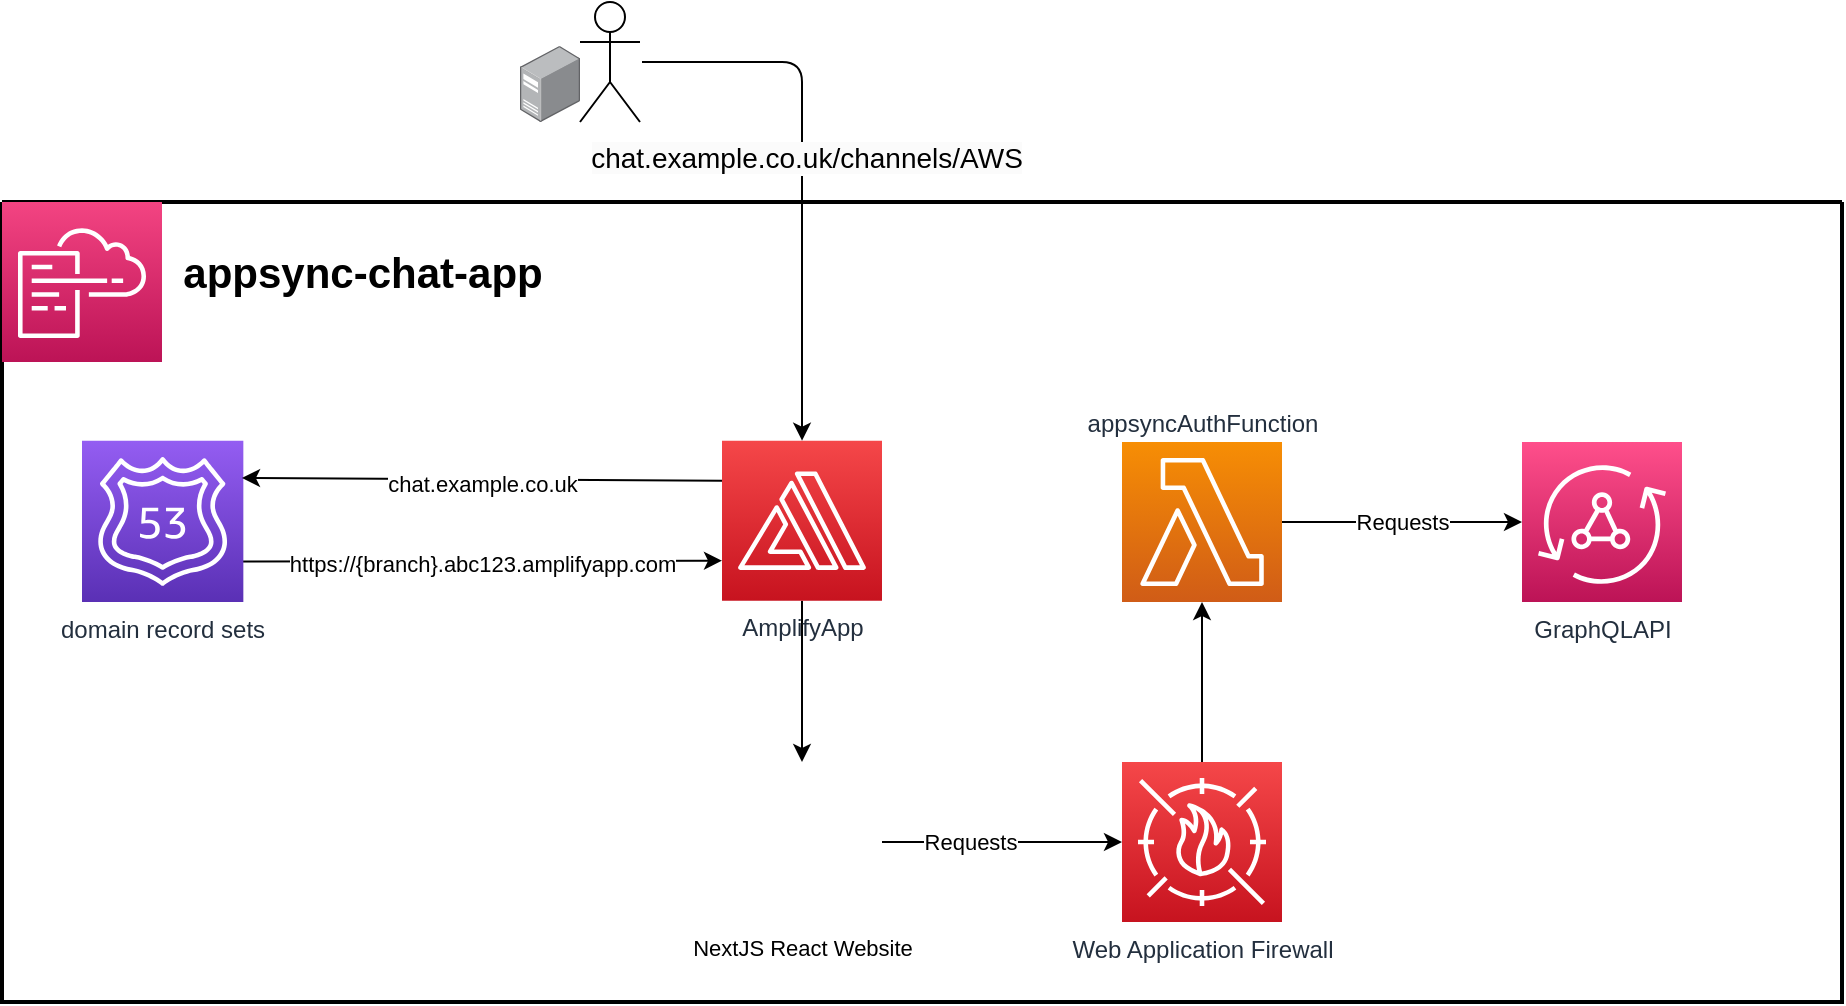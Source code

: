 <mxfile>
    <diagram id="LebaA7XyPv7hiL9rpDjV" name="Page-1">
        <mxGraphModel dx="2029" dy="1147" grid="1" gridSize="10" guides="1" tooltips="1" connect="1" arrows="1" fold="1" page="1" pageScale="1" pageWidth="827" pageHeight="1169" math="0" shadow="0">
            <root>
                <mxCell id="0"/>
                <mxCell id="1" parent="0"/>
                <mxCell id="EJCW57WBnG-bgi1SWPoG-4" value="" style="swimlane;startSize=0;strokeWidth=2;" parent="1" vertex="1">
                    <mxGeometry x="-480" y="280" width="920" height="400" as="geometry"/>
                </mxCell>
                <mxCell id="EJCW57WBnG-bgi1SWPoG-5" value="&lt;h2 class=&quot;awsui_header-text_1r9lg_5gt1n_553&quot; style=&quot;font-size: 21px;&quot;&gt;appsync-chat-app&lt;/h2&gt;" style="text;html=1;align=center;verticalAlign=middle;resizable=0;points=[];autosize=1;strokeColor=none;fillColor=none;fontSize=21;" parent="EJCW57WBnG-bgi1SWPoG-4" vertex="1">
                    <mxGeometry x="80" width="200" height="70" as="geometry"/>
                </mxCell>
                <mxCell id="EJCW57WBnG-bgi1SWPoG-6" value="" style="sketch=0;points=[[0,0,0],[0.25,0,0],[0.5,0,0],[0.75,0,0],[1,0,0],[0,1,0],[0.25,1,0],[0.5,1,0],[0.75,1,0],[1,1,0],[0,0.25,0],[0,0.5,0],[0,0.75,0],[1,0.25,0],[1,0.5,0],[1,0.75,0]];points=[[0,0,0],[0.25,0,0],[0.5,0,0],[0.75,0,0],[1,0,0],[0,1,0],[0.25,1,0],[0.5,1,0],[0.75,1,0],[1,1,0],[0,0.25,0],[0,0.5,0],[0,0.75,0],[1,0.25,0],[1,0.5,0],[1,0.75,0]];outlineConnect=0;fontColor=#232F3E;gradientColor=#F34482;gradientDirection=north;fillColor=#BC1356;strokeColor=#ffffff;dashed=0;verticalLabelPosition=bottom;verticalAlign=top;align=center;html=1;fontSize=12;fontStyle=0;aspect=fixed;shape=mxgraph.aws4.resourceIcon;resIcon=mxgraph.aws4.cloudformation;" parent="EJCW57WBnG-bgi1SWPoG-4" vertex="1">
                    <mxGeometry width="80" height="80" as="geometry"/>
                </mxCell>
                <mxCell id="88" style="edgeStyle=none;html=1;exitX=0;exitY=0.75;exitDx=0;exitDy=0;exitPerimeter=0;entryX=0;entryY=0.75;entryDx=0;entryDy=0;entryPerimeter=0;" edge="1" parent="EJCW57WBnG-bgi1SWPoG-4" source="90" target="82">
                    <mxGeometry relative="1" as="geometry">
                        <mxPoint x="320" y="180.082" as="targetPoint"/>
                    </mxGeometry>
                </mxCell>
                <mxCell id="89" value="https://{branch}.abc123.amplifyapp.com" style="edgeLabel;html=1;align=center;verticalAlign=middle;resizable=0;points=[];fontSize=11;" vertex="1" connectable="0" parent="88">
                    <mxGeometry x="0.059" y="-1" relative="1" as="geometry">
                        <mxPoint x="30" as="offset"/>
                    </mxGeometry>
                </mxCell>
                <mxCell id="90" value="domain record sets" style="sketch=0;points=[[0,0,0],[0.25,0,0],[0.5,0,0],[0.75,0,0],[1,0,0],[0,1,0],[0.25,1,0],[0.5,1,0],[0.75,1,0],[1,1,0],[0,0.25,0],[0,0.5,0],[0,0.75,0],[1,0.25,0],[1,0.5,0],[1,0.75,0]];outlineConnect=0;fontColor=#232F3E;gradientColor=#945DF2;gradientDirection=north;fillColor=#5A30B5;strokeColor=#ffffff;dashed=0;verticalLabelPosition=bottom;verticalAlign=top;align=center;html=1;fontSize=12;fontStyle=0;aspect=fixed;shape=mxgraph.aws4.resourceIcon;resIcon=mxgraph.aws4.route_53;" vertex="1" parent="EJCW57WBnG-bgi1SWPoG-4">
                    <mxGeometry x="40" y="119.33" width="80.67" height="80.67" as="geometry"/>
                </mxCell>
                <mxCell id="85" style="edgeStyle=none;html=1;exitX=0;exitY=0.25;exitDx=0;exitDy=0;exitPerimeter=0;" edge="1" parent="EJCW57WBnG-bgi1SWPoG-4" source="82">
                    <mxGeometry relative="1" as="geometry">
                        <mxPoint x="320" y="140.247" as="sourcePoint"/>
                        <mxPoint x="120" y="138" as="targetPoint"/>
                    </mxGeometry>
                </mxCell>
                <mxCell id="86" value="chat.example.co.uk" style="edgeLabel;html=1;align=center;verticalAlign=middle;resizable=0;points=[];fontSize=11;" vertex="1" connectable="0" parent="85">
                    <mxGeometry x="-0.118" y="2" relative="1" as="geometry">
                        <mxPoint x="-14" as="offset"/>
                    </mxGeometry>
                </mxCell>
                <mxCell id="94" style="edgeStyle=none;html=1;entryX=0.5;entryY=0;entryDx=0;entryDy=0;fontSize=11;" edge="1" parent="EJCW57WBnG-bgi1SWPoG-4" source="82" target="93">
                    <mxGeometry relative="1" as="geometry"/>
                </mxCell>
                <mxCell id="82" value="AmplifyApp" style="sketch=0;points=[[0,0,0],[0.25,0,0],[0.5,0,0],[0.75,0,0],[1,0,0],[0,1,0],[0.25,1,0],[0.5,1,0],[0.75,1,0],[1,1,0],[0,0.25,0],[0,0.5,0],[0,0.75,0],[1,0.25,0],[1,0.5,0],[1,0.75,0]];outlineConnect=0;fontColor=#232F3E;gradientColor=#F54749;gradientDirection=north;fillColor=#C7131F;strokeColor=#ffffff;dashed=0;verticalLabelPosition=bottom;verticalAlign=top;align=center;html=1;fontSize=12;fontStyle=0;aspect=fixed;shape=mxgraph.aws4.resourceIcon;resIcon=mxgraph.aws4.amplify;" vertex="1" parent="EJCW57WBnG-bgi1SWPoG-4">
                    <mxGeometry x="360" y="119.33" width="80" height="80" as="geometry"/>
                </mxCell>
                <mxCell id="97" style="edgeStyle=none;html=1;entryX=0;entryY=0.5;entryDx=0;entryDy=0;entryPerimeter=0;fontSize=11;" edge="1" parent="EJCW57WBnG-bgi1SWPoG-4" source="93" target="84">
                    <mxGeometry relative="1" as="geometry"/>
                </mxCell>
                <mxCell id="98" value="Requests" style="edgeLabel;html=1;align=center;verticalAlign=middle;resizable=0;points=[];fontSize=11;" vertex="1" connectable="0" parent="97">
                    <mxGeometry x="0.412" relative="1" as="geometry">
                        <mxPoint x="-41" as="offset"/>
                    </mxGeometry>
                </mxCell>
                <mxCell id="93" value="NextJS React Website" style="shape=image;html=1;verticalAlign=top;verticalLabelPosition=bottom;labelBackgroundColor=#ffffff;imageAspect=0;aspect=fixed;image=https://cdn3.iconfinder.com/data/icons/brands-pack/240/react-128.png;strokeWidth=2;fontSize=11;" vertex="1" parent="EJCW57WBnG-bgi1SWPoG-4">
                    <mxGeometry x="360" y="280" width="80" height="80" as="geometry"/>
                </mxCell>
                <mxCell id="99" style="edgeStyle=none;html=1;fontSize=11;" edge="1" parent="EJCW57WBnG-bgi1SWPoG-4" source="84" target="79">
                    <mxGeometry relative="1" as="geometry"/>
                </mxCell>
                <mxCell id="84" value="Web Application Firewall" style="sketch=0;points=[[0,0,0],[0.25,0,0],[0.5,0,0],[0.75,0,0],[1,0,0],[0,1,0],[0.25,1,0],[0.5,1,0],[0.75,1,0],[1,1,0],[0,0.25,0],[0,0.5,0],[0,0.75,0],[1,0.25,0],[1,0.5,0],[1,0.75,0]];outlineConnect=0;fontColor=#232F3E;gradientColor=#F54749;gradientDirection=north;fillColor=#C7131F;strokeColor=#ffffff;dashed=0;verticalLabelPosition=bottom;verticalAlign=top;align=center;html=1;fontSize=12;fontStyle=0;aspect=fixed;shape=mxgraph.aws4.resourceIcon;resIcon=mxgraph.aws4.waf;" vertex="1" parent="EJCW57WBnG-bgi1SWPoG-4">
                    <mxGeometry x="560" y="280" width="80" height="80" as="geometry"/>
                </mxCell>
                <mxCell id="100" style="edgeStyle=none;html=1;entryX=0;entryY=0.5;entryDx=0;entryDy=0;entryPerimeter=0;fontSize=11;" edge="1" parent="EJCW57WBnG-bgi1SWPoG-4" source="79" target="83">
                    <mxGeometry relative="1" as="geometry"/>
                </mxCell>
                <mxCell id="101" value="Requests" style="edgeLabel;html=1;align=center;verticalAlign=middle;resizable=0;points=[];fontSize=11;" vertex="1" connectable="0" parent="100">
                    <mxGeometry x="0.3" y="-2" relative="1" as="geometry">
                        <mxPoint x="-18" y="-2" as="offset"/>
                    </mxGeometry>
                </mxCell>
                <mxCell id="79" value="appsyncAuthFunction" style="sketch=0;points=[[0,0,0],[0.25,0,0],[0.5,0,0],[0.75,0,0],[1,0,0],[0,1,0],[0.25,1,0],[0.5,1,0],[0.75,1,0],[1,1,0],[0,0.25,0],[0,0.5,0],[0,0.75,0],[1,0.25,0],[1,0.5,0],[1,0.75,0]];outlineConnect=0;fontColor=#232F3E;gradientColor=#F78E04;gradientDirection=north;fillColor=#D05C17;strokeColor=#ffffff;dashed=0;verticalLabelPosition=top;verticalAlign=bottom;align=center;html=1;fontSize=12;fontStyle=0;aspect=fixed;shape=mxgraph.aws4.resourceIcon;resIcon=mxgraph.aws4.lambda;labelPosition=center;" vertex="1" parent="EJCW57WBnG-bgi1SWPoG-4">
                    <mxGeometry x="560" y="120" width="80" height="80" as="geometry"/>
                </mxCell>
                <mxCell id="83" value="GraphQLAPI" style="sketch=0;points=[[0,0,0],[0.25,0,0],[0.5,0,0],[0.75,0,0],[1,0,0],[0,1,0],[0.25,1,0],[0.5,1,0],[0.75,1,0],[1,1,0],[0,0.25,0],[0,0.5,0],[0,0.75,0],[1,0.25,0],[1,0.5,0],[1,0.75,0]];outlineConnect=0;fontColor=#232F3E;gradientColor=#FF4F8B;gradientDirection=north;fillColor=#BC1356;strokeColor=#ffffff;dashed=0;verticalLabelPosition=bottom;verticalAlign=top;align=center;html=1;fontSize=12;fontStyle=0;aspect=fixed;shape=mxgraph.aws4.resourceIcon;resIcon=mxgraph.aws4.appsync;" vertex="1" parent="EJCW57WBnG-bgi1SWPoG-4">
                    <mxGeometry x="760" y="120.0" width="80" height="80" as="geometry"/>
                </mxCell>
                <mxCell id="92" style="edgeStyle=none;html=1;entryX=0.5;entryY=0;entryDx=0;entryDy=0;entryPerimeter=0;" edge="1" parent="1" target="82">
                    <mxGeometry relative="1" as="geometry">
                        <mxPoint x="-160" y="210" as="sourcePoint"/>
                        <mxPoint x="-100" y="220" as="targetPoint"/>
                        <Array as="points">
                            <mxPoint x="-80" y="210"/>
                        </Array>
                    </mxGeometry>
                </mxCell>
                <mxCell id="80" value="" style="shape=umlActor;verticalLabelPosition=bottom;verticalAlign=top;html=1;outlineConnect=0;" vertex="1" parent="1">
                    <mxGeometry x="-191" y="180" width="30" height="60" as="geometry"/>
                </mxCell>
                <mxCell id="81" value="" style="points=[];aspect=fixed;html=1;align=center;shadow=0;dashed=0;image;image=img/lib/allied_telesis/computer_and_terminals/Server_Desktop.svg;" vertex="1" parent="1">
                    <mxGeometry x="-221" y="201.97" width="30" height="38.03" as="geometry"/>
                </mxCell>
                <mxCell id="91" value="&lt;span style=&quot;font-size: 14px; background-color: rgb(251, 251, 251);&quot;&gt;chat.example.co.uk/channels/AWS&lt;br&gt;&lt;/span&gt;" style="edgeLabel;html=1;align=center;verticalAlign=middle;resizable=0;points=[];" vertex="1" connectable="0" parent="1">
                    <mxGeometry x="-80" y="260.0" as="geometry">
                        <mxPoint x="2" y="-2" as="offset"/>
                    </mxGeometry>
                </mxCell>
            </root>
        </mxGraphModel>
    </diagram>
</mxfile>